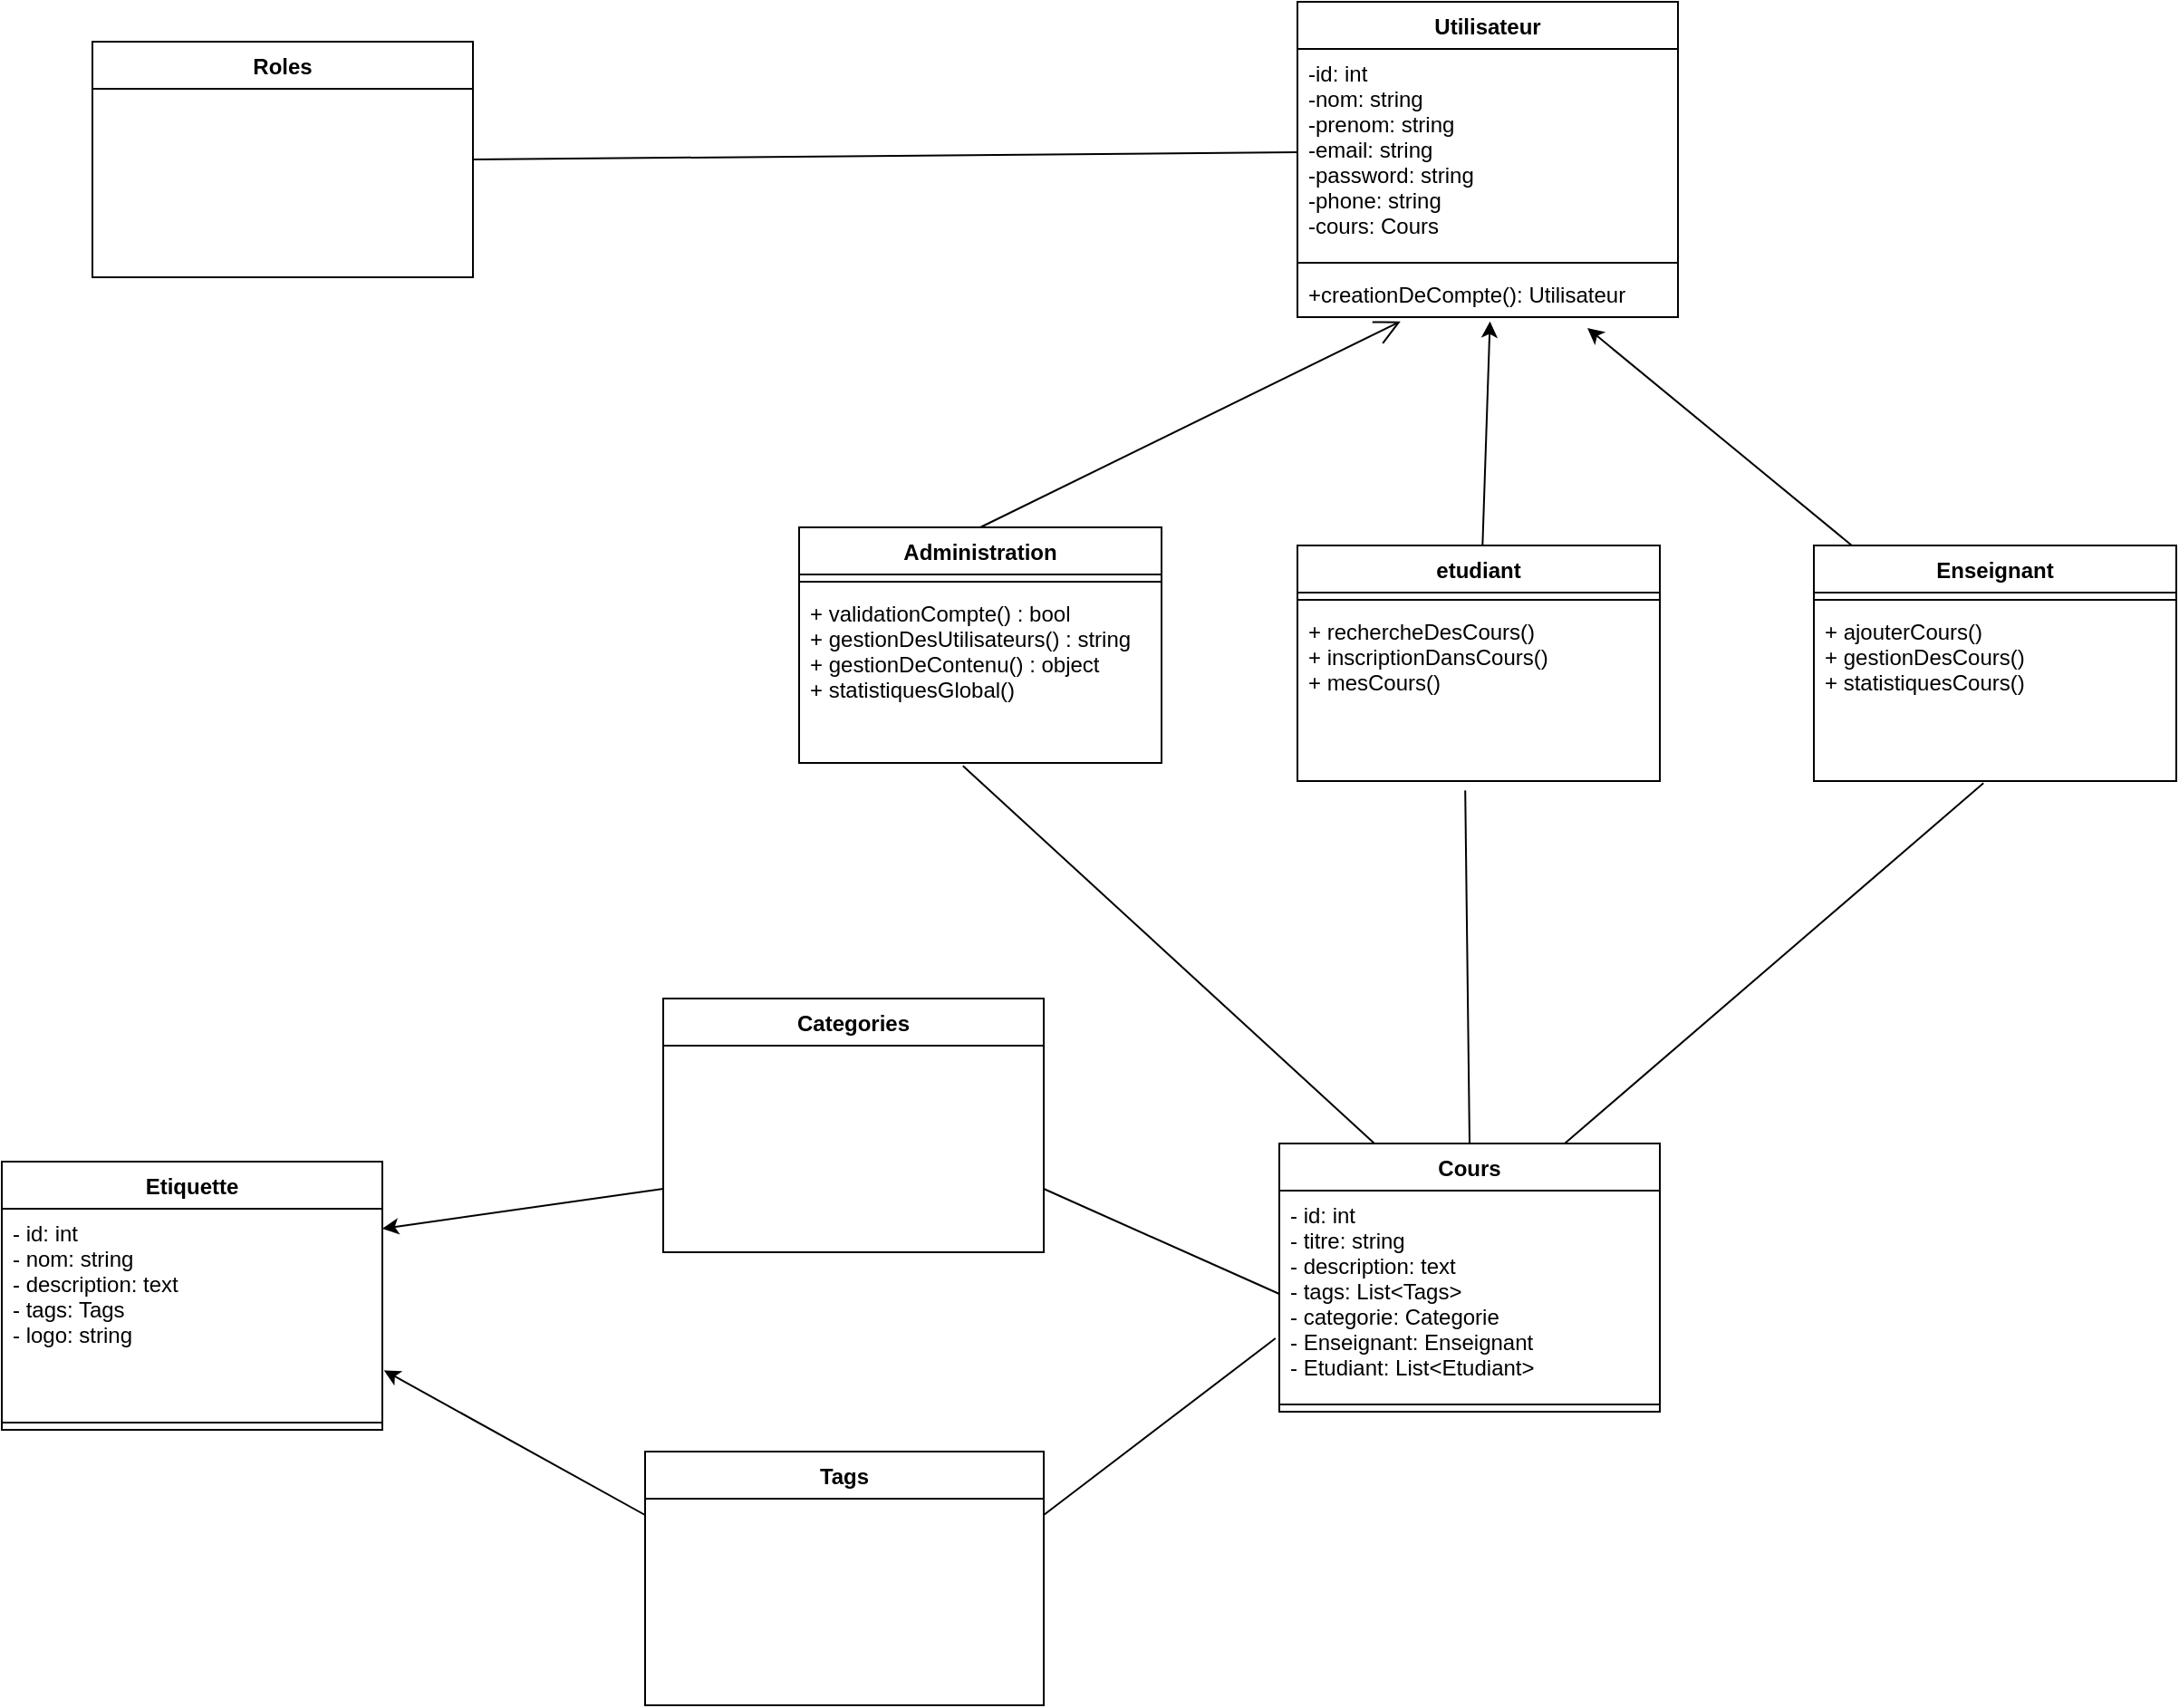 <mxfile>
    <diagram id="pCBrU4M6LEhEzOMDUf4g" name="Page-1">
        <mxGraphModel dx="1631" dy="563" grid="1" gridSize="10" guides="1" tooltips="1" connect="1" arrows="1" fold="1" page="1" pageScale="1" pageWidth="850" pageHeight="1100" math="0" shadow="0">
            <root>
                <mxCell id="0"/>
                <mxCell id="1" parent="0"/>
                <mxCell id="2" value="Utilisateur" style="swimlane;fontStyle=1;align=center;verticalAlign=top;childLayout=stackLayout;horizontal=1;startSize=26;horizontalStack=0;resizeParent=1;resizeParentMax=0;resizeLast=0;collapsible=1;marginBottom=0;" vertex="1" parent="1">
                    <mxGeometry x="295" y="40" width="210" height="174" as="geometry"/>
                </mxCell>
                <mxCell id="3" value="-id: int&#10;-nom: string&#10;-prenom: string&#10;-email: string&#10;-password: string&#10;-phone: string&#10;-cours: Cours" style="text;strokeColor=none;fillColor=none;align=left;verticalAlign=top;spacingLeft=4;spacingRight=4;overflow=hidden;rotatable=0;points=[[0,0.5],[1,0.5]];portConstraint=eastwest;" vertex="1" parent="2">
                    <mxGeometry y="26" width="210" height="114" as="geometry"/>
                </mxCell>
                <mxCell id="4" value="" style="line;strokeWidth=1;fillColor=none;align=left;verticalAlign=middle;spacingTop=-1;spacingLeft=3;spacingRight=3;rotatable=0;labelPosition=right;points=[];portConstraint=eastwest;strokeColor=inherit;" vertex="1" parent="2">
                    <mxGeometry y="140" width="210" height="8" as="geometry"/>
                </mxCell>
                <mxCell id="5" value="+creationDeCompte(): Utilisateur" style="text;strokeColor=none;fillColor=none;align=left;verticalAlign=top;spacingLeft=4;spacingRight=4;overflow=hidden;rotatable=0;points=[[0,0.5],[1,0.5]];portConstraint=eastwest;" vertex="1" parent="2">
                    <mxGeometry y="148" width="210" height="26" as="geometry"/>
                </mxCell>
                <mxCell id="8" value="Administration" style="swimlane;fontStyle=1;align=center;verticalAlign=top;childLayout=stackLayout;horizontal=1;startSize=26;horizontalStack=0;resizeParent=1;resizeParentMax=0;resizeLast=0;collapsible=1;marginBottom=0;" vertex="1" parent="1">
                    <mxGeometry x="20" y="330" width="200" height="130" as="geometry"/>
                </mxCell>
                <mxCell id="10" value="" style="line;strokeWidth=1;fillColor=none;align=left;verticalAlign=middle;spacingTop=-1;spacingLeft=3;spacingRight=3;rotatable=0;labelPosition=right;points=[];portConstraint=eastwest;strokeColor=inherit;" vertex="1" parent="8">
                    <mxGeometry y="26" width="200" height="8" as="geometry"/>
                </mxCell>
                <mxCell id="11" value="+ validationCompte() : bool&#10;+ gestionDesUtilisateurs() : string&#10;+ gestionDeContenu() : object&#10;+ statistiquesGlobal()" style="text;strokeColor=none;fillColor=none;align=left;verticalAlign=top;spacingLeft=4;spacingRight=4;overflow=hidden;rotatable=0;points=[[0,0.5],[1,0.5]];portConstraint=eastwest;" vertex="1" parent="8">
                    <mxGeometry y="34" width="200" height="96" as="geometry"/>
                </mxCell>
                <mxCell id="19" style="edgeStyle=none;html=1;entryX=0.506;entryY=1.09;entryDx=0;entryDy=0;entryPerimeter=0;" edge="1" parent="1" source="12" target="5">
                    <mxGeometry relative="1" as="geometry"/>
                </mxCell>
                <mxCell id="12" value="etudiant" style="swimlane;fontStyle=1;align=center;verticalAlign=top;childLayout=stackLayout;horizontal=1;startSize=26;horizontalStack=0;resizeParent=1;resizeParentMax=0;resizeLast=0;collapsible=1;marginBottom=0;" vertex="1" parent="1">
                    <mxGeometry x="295" y="340" width="200" height="130" as="geometry"/>
                </mxCell>
                <mxCell id="13" value="" style="line;strokeWidth=1;fillColor=none;align=left;verticalAlign=middle;spacingTop=-1;spacingLeft=3;spacingRight=3;rotatable=0;labelPosition=right;points=[];portConstraint=eastwest;strokeColor=inherit;" vertex="1" parent="12">
                    <mxGeometry y="26" width="200" height="8" as="geometry"/>
                </mxCell>
                <mxCell id="14" value="+ rechercheDesCours()&#10;+ inscriptionDansCours()&#10;+ mesCours()" style="text;strokeColor=none;fillColor=none;align=left;verticalAlign=top;spacingLeft=4;spacingRight=4;overflow=hidden;rotatable=0;points=[[0,0.5],[1,0.5]];portConstraint=eastwest;" vertex="1" parent="12">
                    <mxGeometry y="34" width="200" height="96" as="geometry"/>
                </mxCell>
                <mxCell id="20" style="edgeStyle=none;html=1;entryX=0.762;entryY=1.231;entryDx=0;entryDy=0;entryPerimeter=0;" edge="1" parent="1" source="15" target="5">
                    <mxGeometry relative="1" as="geometry"/>
                </mxCell>
                <mxCell id="15" value="Enseignant" style="swimlane;fontStyle=1;align=center;verticalAlign=top;childLayout=stackLayout;horizontal=1;startSize=26;horizontalStack=0;resizeParent=1;resizeParentMax=0;resizeLast=0;collapsible=1;marginBottom=0;" vertex="1" parent="1">
                    <mxGeometry x="580" y="340" width="200" height="130" as="geometry"/>
                </mxCell>
                <mxCell id="16" value="" style="line;strokeWidth=1;fillColor=none;align=left;verticalAlign=middle;spacingTop=-1;spacingLeft=3;spacingRight=3;rotatable=0;labelPosition=right;points=[];portConstraint=eastwest;strokeColor=inherit;" vertex="1" parent="15">
                    <mxGeometry y="26" width="200" height="8" as="geometry"/>
                </mxCell>
                <mxCell id="17" value="+ ajouterCours()&#10;+ gestionDesCours()&#10;+ statistiquesCours()" style="text;strokeColor=none;fillColor=none;align=left;verticalAlign=top;spacingLeft=4;spacingRight=4;overflow=hidden;rotatable=0;points=[[0,0.5],[1,0.5]];portConstraint=eastwest;" vertex="1" parent="15">
                    <mxGeometry y="34" width="200" height="96" as="geometry"/>
                </mxCell>
                <mxCell id="18" value="" style="endArrow=open;endFill=1;endSize=12;html=1;entryX=0.271;entryY=1.09;entryDx=0;entryDy=0;entryPerimeter=0;exitX=0.5;exitY=0;exitDx=0;exitDy=0;" edge="1" parent="1" source="8" target="5">
                    <mxGeometry width="160" relative="1" as="geometry">
                        <mxPoint x="240" y="370" as="sourcePoint"/>
                        <mxPoint x="400" y="370" as="targetPoint"/>
                    </mxGeometry>
                </mxCell>
                <mxCell id="21" value="Cours" style="swimlane;fontStyle=1;align=center;verticalAlign=top;childLayout=stackLayout;horizontal=1;startSize=26;horizontalStack=0;resizeParent=1;resizeParentMax=0;resizeLast=0;collapsible=1;marginBottom=0;" vertex="1" parent="1">
                    <mxGeometry x="285" y="670" width="210" height="148" as="geometry"/>
                </mxCell>
                <mxCell id="22" value="- id: int&#10;- titre: string&#10;- description: text&#10;- tags: List&lt;Tags&gt;&#10;- categorie: Categorie&#10;- Enseignant: Enseignant&#10;- Etudiant: List&lt;Etudiant&gt;" style="text;strokeColor=none;fillColor=none;align=left;verticalAlign=top;spacingLeft=4;spacingRight=4;overflow=hidden;rotatable=0;points=[[0,0.5],[1,0.5]];portConstraint=eastwest;" vertex="1" parent="21">
                    <mxGeometry y="26" width="210" height="114" as="geometry"/>
                </mxCell>
                <mxCell id="23" value="" style="line;strokeWidth=1;fillColor=none;align=left;verticalAlign=middle;spacingTop=-1;spacingLeft=3;spacingRight=3;rotatable=0;labelPosition=right;points=[];portConstraint=eastwest;strokeColor=inherit;" vertex="1" parent="21">
                    <mxGeometry y="140" width="210" height="8" as="geometry"/>
                </mxCell>
                <mxCell id="26" value="Categories" style="swimlane;fontStyle=1;align=center;verticalAlign=top;childLayout=stackLayout;horizontal=1;startSize=26;horizontalStack=0;resizeParent=1;resizeParentMax=0;resizeLast=0;collapsible=1;marginBottom=0;" vertex="1" parent="1">
                    <mxGeometry x="-55" y="590" width="210" height="140" as="geometry"/>
                </mxCell>
                <mxCell id="29" value="Tags" style="swimlane;fontStyle=1;align=center;verticalAlign=top;childLayout=stackLayout;horizontal=1;startSize=26;horizontalStack=0;resizeParent=1;resizeParentMax=0;resizeLast=0;collapsible=1;marginBottom=0;" vertex="1" parent="1">
                    <mxGeometry x="-65" y="840" width="220" height="140" as="geometry"/>
                </mxCell>
                <mxCell id="37" value="" style="endArrow=none;html=1;exitX=1;exitY=0.75;exitDx=0;exitDy=0;entryX=0;entryY=0.5;entryDx=0;entryDy=0;" edge="1" parent="1" source="26" target="22">
                    <mxGeometry width="50" height="50" relative="1" as="geometry">
                        <mxPoint x="150.0" y="653.0" as="sourcePoint"/>
                        <mxPoint x="360" y="810" as="targetPoint"/>
                    </mxGeometry>
                </mxCell>
                <mxCell id="41" value="" style="endArrow=none;html=1;entryX=-0.01;entryY=0.715;entryDx=0;entryDy=0;entryPerimeter=0;exitX=1;exitY=0.25;exitDx=0;exitDy=0;" edge="1" parent="1" source="29" target="22">
                    <mxGeometry width="50" height="50" relative="1" as="geometry">
                        <mxPoint x="160" y="910" as="sourcePoint"/>
                        <mxPoint x="330" y="713" as="targetPoint"/>
                    </mxGeometry>
                </mxCell>
                <mxCell id="44" value="" style="endArrow=none;html=1;exitX=0.463;exitY=1.054;exitDx=0;exitDy=0;entryX=0.5;entryY=0;entryDx=0;entryDy=0;exitPerimeter=0;" edge="1" parent="1" source="14" target="21">
                    <mxGeometry width="50" height="50" relative="1" as="geometry">
                        <mxPoint x="180" y="683" as="sourcePoint"/>
                        <mxPoint x="350" y="733" as="targetPoint"/>
                    </mxGeometry>
                </mxCell>
                <mxCell id="45" value="Roles" style="swimlane;fontStyle=1;align=center;verticalAlign=top;childLayout=stackLayout;horizontal=1;startSize=26;horizontalStack=0;resizeParent=1;resizeParentMax=0;resizeLast=0;collapsible=1;marginBottom=0;" vertex="1" parent="1">
                    <mxGeometry x="-370" y="62" width="210" height="130" as="geometry"/>
                </mxCell>
                <mxCell id="48" value="Etiquette" style="swimlane;fontStyle=1;align=center;verticalAlign=top;childLayout=stackLayout;horizontal=1;startSize=26;horizontalStack=0;resizeParent=1;resizeParentMax=0;resizeLast=0;collapsible=1;marginBottom=0;" vertex="1" parent="1">
                    <mxGeometry x="-420" y="680" width="210" height="148" as="geometry"/>
                </mxCell>
                <mxCell id="49" value="- id: int&#10;- nom: string&#10;- description: text&#10;- tags: Tags&#10;- logo: string" style="text;strokeColor=none;fillColor=none;align=left;verticalAlign=top;spacingLeft=4;spacingRight=4;overflow=hidden;rotatable=0;points=[[0,0.5],[1,0.5]];portConstraint=eastwest;" vertex="1" parent="48">
                    <mxGeometry y="26" width="210" height="114" as="geometry"/>
                </mxCell>
                <mxCell id="50" value="" style="line;strokeWidth=1;fillColor=none;align=left;verticalAlign=middle;spacingTop=-1;spacingLeft=3;spacingRight=3;rotatable=0;labelPosition=right;points=[];portConstraint=eastwest;strokeColor=inherit;" vertex="1" parent="48">
                    <mxGeometry y="140" width="210" height="8" as="geometry"/>
                </mxCell>
                <mxCell id="51" style="edgeStyle=none;html=1;entryX=1;entryY=0.25;entryDx=0;entryDy=0;exitX=0;exitY=0.75;exitDx=0;exitDy=0;" edge="1" parent="1" source="26" target="48">
                    <mxGeometry relative="1" as="geometry">
                        <mxPoint x="-60.0" y="679.353" as="sourcePoint"/>
                    </mxGeometry>
                </mxCell>
                <mxCell id="52" style="edgeStyle=none;html=1;entryX=1.004;entryY=0.782;entryDx=0;entryDy=0;entryPerimeter=0;exitX=0;exitY=0.25;exitDx=0;exitDy=0;" edge="1" parent="1" source="29" target="49">
                    <mxGeometry relative="1" as="geometry">
                        <mxPoint x="-70" y="880" as="sourcePoint"/>
                    </mxGeometry>
                </mxCell>
                <mxCell id="53" value="" style="endArrow=none;html=1;entryX=0;entryY=0.5;entryDx=0;entryDy=0;exitX=1;exitY=0.5;exitDx=0;exitDy=0;" edge="1" parent="1" source="45" target="3">
                    <mxGeometry width="50" height="50" relative="1" as="geometry">
                        <mxPoint x="-230" y="143" as="sourcePoint"/>
                        <mxPoint x="15" y="160" as="targetPoint"/>
                    </mxGeometry>
                </mxCell>
                <mxCell id="58" value="" style="endArrow=none;html=1;exitX=0.452;exitY=1.017;exitDx=0;exitDy=0;entryX=0.25;entryY=0;entryDx=0;entryDy=0;exitPerimeter=0;" edge="1" parent="1" source="11" target="21">
                    <mxGeometry width="50" height="50" relative="1" as="geometry">
                        <mxPoint x="397.6" y="485.184" as="sourcePoint"/>
                        <mxPoint x="400" y="680" as="targetPoint"/>
                    </mxGeometry>
                </mxCell>
                <mxCell id="59" value="" style="endArrow=none;html=1;exitX=0.468;exitY=1.012;exitDx=0;exitDy=0;entryX=0.75;entryY=0;entryDx=0;entryDy=0;exitPerimeter=0;" edge="1" parent="1" source="17" target="21">
                    <mxGeometry width="50" height="50" relative="1" as="geometry">
                        <mxPoint x="407.6" y="495.184" as="sourcePoint"/>
                        <mxPoint x="410" y="690" as="targetPoint"/>
                    </mxGeometry>
                </mxCell>
            </root>
        </mxGraphModel>
    </diagram>
</mxfile>